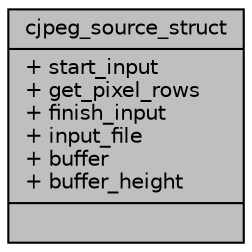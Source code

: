 digraph "cjpeg_source_struct"
{
 // INTERACTIVE_SVG=YES
  edge [fontname="Helvetica",fontsize="10",labelfontname="Helvetica",labelfontsize="10"];
  node [fontname="Helvetica",fontsize="10",shape=record];
  Node1 [label="{cjpeg_source_struct\n|+ start_input\l+ get_pixel_rows\l+ finish_input\l+ input_file\l+ buffer\l+ buffer_height\l|}",height=0.2,width=0.4,color="black", fillcolor="grey75", style="filled", fontcolor="black"];
}
